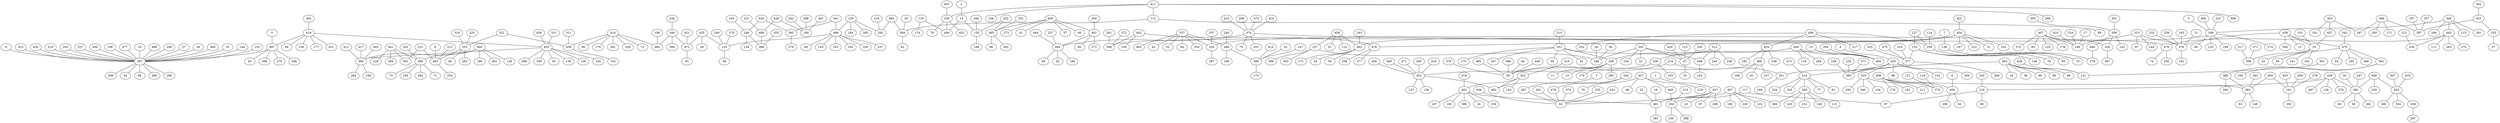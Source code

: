 graph G{
0--497;
1--437;
2--14;
3--482;
4--425;
5--349;
6--409;
7--138;
8--397;
9--483;
400--364;
400--118;
400--284;
400--338;
401--326;
402--418;
403--161;
404--383;
404--161;
405--365;
405--41;
405--57;
405--66;
405--273;
405--481;
406--434;
406--217;
406--252;
406--259;
407--328;
407--83;
407--125;
407--178;
407--196;
407--375;
408--383;
408--176;
408--191;
408--211;
408--409;
409--92;
409--290;
410--196;
411--112;
411--158;
411--298;
411--309;
411--326;
412--360;
413--390;
414--474;
415--474;
416--459;
416--72;
416--96;
416--179;
416--281;
416--329;
416--485;
417--360;
418--497;
418--94;
418--156;
418--177;
418--451;
418--455;
419--453;
420--47;
421--472;
300--481;
422--454;
301--308;
423--397;
302--433;
424--395;
424--246;
303--457;
303--181;
303--347;
425--314;
425--88;
425--151;
425--251;
425--304;
425--325;
426--131;
305--308;
306--349;
427--478;
427--48;
427--218;
427--440;
428--486;
428--190;
307--453;
308--480;
308--142;
308--328;
429--219;
429--126;
429--378;
429--382;
429--487;
430--397;
310--353;
431--82;
311--459;
432--155;
432--365;
312--448;
312--238;
312--244;
312--358;
433--387;
433--335;
313--314;
434--488;
434--183;
434--236;
435--472;
435--28;
435--135;
314--206;
314--77;
314--91;
314--234;
314--345;
315--322;
436--82;
437--491;
437--23;
437--67;
437--82;
437--289;
316--377;
438--376;
438--12;
438--19;
438--356;
438--470;
317--399;
439--455;
318--462;
319--397;
440--350;
441--490;
441--228;
441--369;
441--391;
320--219;
321--353;
321--459;
442--398;
442--100;
442--476;
200--352;
443--360;
322--482;
322--143;
322--462;
201--82;
202--490;
444--445;
444--115;
444--291;
444--294;
444--349;
323--196;
323--87;
323--144;
323--376;
203--397;
445--479;
445--111;
445--263;
445--275;
445--336;
324--352;
204--364;
325--104;
325--330;
325--340;
325--374;
446--382;
446--230;
446--453;
447--190;
326--79;
326--452;
326--494;
205--188;
205--32;
205--47;
205--154;
205--448;
327--397;
448--124;
206--366;
206--113;
206--132;
206--148;
206--220;
449--93;
328--367;
207--235;
208--474;
209--161;
450--397;
331--455;
210--351;
332--365;
453--189;
453--334;
453--359;
454--476;
454--31;
454--102;
454--197;
454--222;
454--235;
454--492;
333--377;
212--336;
455--55;
455--130;
455--136;
455--182;
455--288;
455--339;
455--360;
213--483;
456--352;
214--251;
214--93;
335--37;
215--350;
457--19;
216--292;
458--492;
458--51;
458--110;
458--227;
337--235;
337--43;
337--52;
337--84;
337--354;
337--465;
337--499;
459--152;
338--103;
338--352;
219--97;
219--80;
460--360;
460--128;
460--186;
460--461;
460--490;
341--496;
341--395;
462--24;
462--159;
462--167;
462--185;
462--389;
462--491;
221--391;
221--483;
463--393;
463--16;
463--36;
463--49;
463--86;
463--99;
463--131;
342--383;
464--484;
343--470;
101--19;
223--349;
344--267;
344--78;
224--196;
466--347;
466--171;
466--295;
466--387;
225--353;
346--155;
467--350;
467--122;
467--180;
467--229;
467--366;
226--348;
105--246;
106--397;
348--485;
348--394;
348--472;
227--188;
227--363;
227--396;
469--352;
349--46;
349--120;
349--198;
349--274;
349--398;
107--387;
108--485;
109--393;
470--64;
470--195;
470--266;
470--362;
470--399;
471--352;
350--150;
350--388;
472--65;
351--358;
351--56;
351--81;
351--175;
351--187;
351--364;
231--486;
473--474;
352--137;
352--139;
352--482;
353--483;
353--40;
353--283;
474--484;
474--75;
474--253;
474--479;
232--376;
112--384;
112--89;
475--377;
233--393;
355--368;
476--258;
476--277;
477--397;
235--287;
114--259;
478--82;
357--387;
237--484;
479--74;
479--256;
358--11;
358--13;
358--170;
358--285;
116--374;
117--491;
117--97;
359--297;
239--376;
119--494;
119--174;
10--397;
14--494;
14--155;
15--364;
17--196;
18--491;
19--25;
19--58;
19--141;
19--241;
480--279;
360--184;
360--264;
481--90;
481--272;
481--484;
361--131;
240--499;
483--254;
362--162;
362--380;
242--190;
484--39;
484--42;
484--194;
121--374;
243--492;
486--368;
365--98;
365--392;
123--47;
245--376;
246--134;
246--368;
488--93;
488--61;
488--157;
488--166;
489--397;
247--382;
248--397;
127--259;
127--133;
249--135;
129--496;
129--164;
129--265;
129--292;
20--384;
21--376;
22--491;
26--188;
27--397;
29--397;
490--71;
490--73;
490--193;
490--282;
370--135;
491--381;
492--34;
492--59;
492--172;
371--393;
250--47;
493--292;
493--384;
372--398;
251--160;
373--82;
495--397;
496--135;
496--69;
496--145;
496--163;
496--165;
496--169;
496--257;
133--76;
133--85;
133--146;
133--377;
497--397;
497--45;
497--268;
497--270;
497--296;
255--82;
376--192;
135--38;
498--190;
377--269;
377--393;
499--199;
499--390;
379--93;
259--70;
138--70;
138--279;
30--382;
33--390;
35--397;
380--260;
380--383;
140--397;
261--398;
382--60;
382--95;
382--262;
383--63;
383--149;
384--62;
385--93;
386--93;
267--82;
147--390;
44--93;
47--53;
390--173;
271--399;
153--397;
395--276;
397--54;
397--68;
397--280;
397--286;
397--299;
155--168;
278--161;
50--188;
161--293;
}